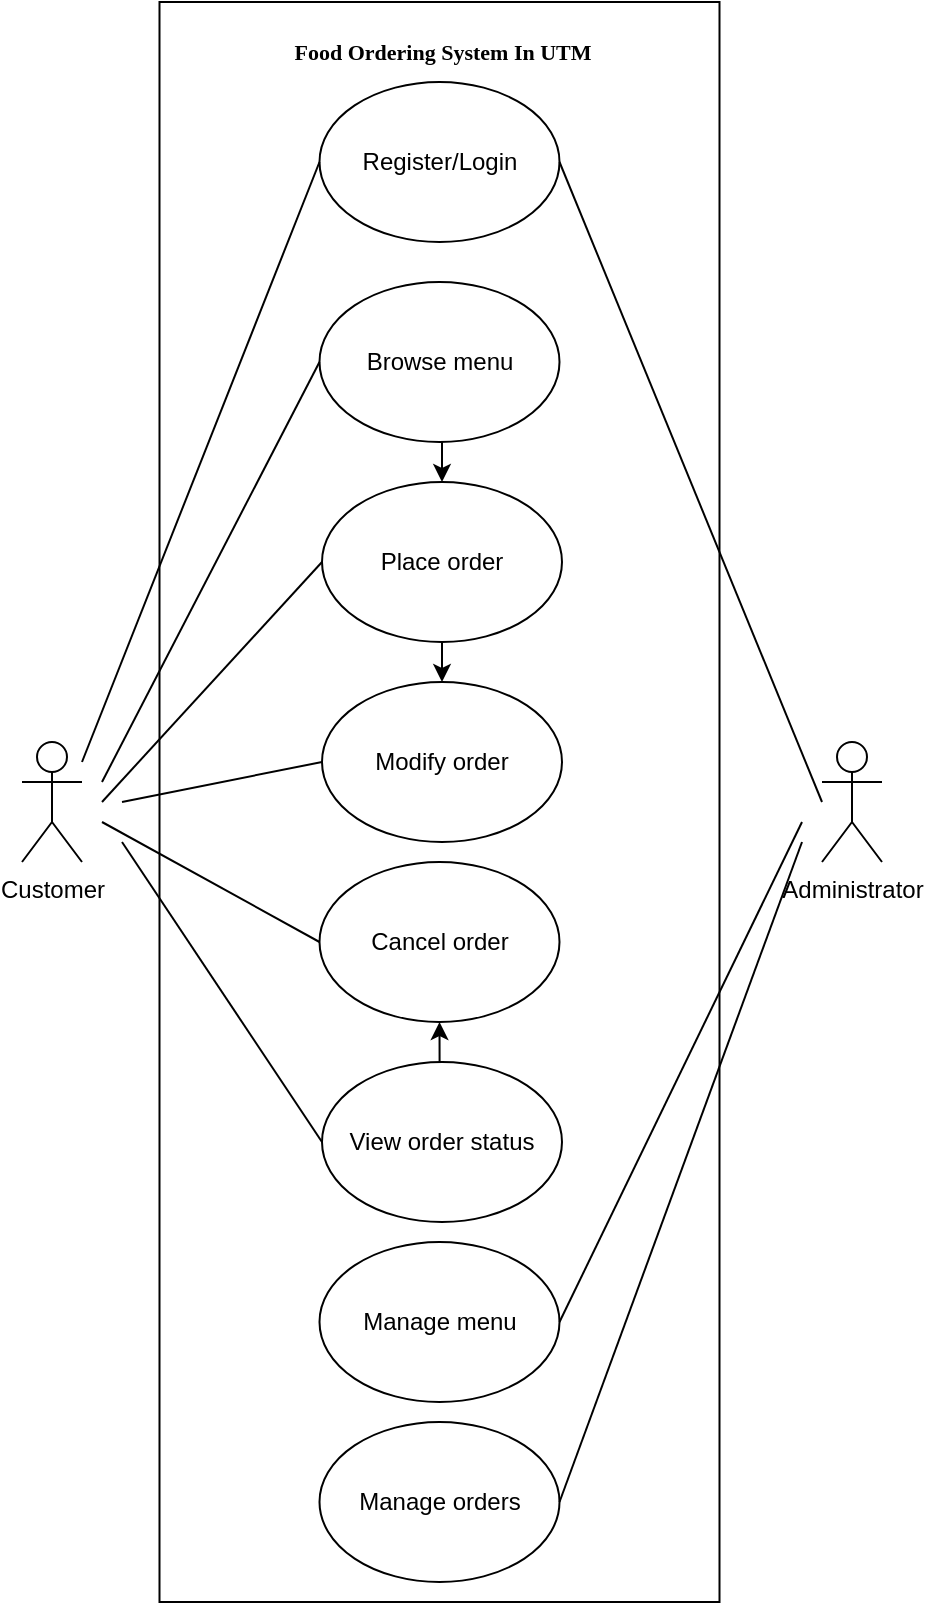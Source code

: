 <mxfile><diagram id="rjE9iWTUr05J7gzjdWDc" name="Page-1"><mxGraphModel dx="986" dy="568" grid="1" gridSize="10" guides="1" tooltips="1" connect="1" arrows="1" fold="1" page="1" pageScale="1" pageWidth="850" pageHeight="1100" math="0" shadow="0"><root><mxCell id="0"/><mxCell id="1" parent="0"/><mxCell id="2" value="" style="rounded=0;whiteSpace=wrap;html=1;direction=south;" parent="1" vertex="1"><mxGeometry x="208.75" y="150" width="280" height="800" as="geometry"/></mxCell><mxCell id="3" value="Administrator" style="shape=umlActor;verticalLabelPosition=bottom;verticalAlign=top;html=1;outlineConnect=0;" parent="1" vertex="1"><mxGeometry x="540" y="520" width="30" height="60" as="geometry"/></mxCell><mxCell id="4" value="&lt;font style=&quot;font-size: 11px;&quot; face=&quot;Verdana&quot;&gt;&lt;b&gt;Food Ordering System In UTM&lt;/b&gt;&lt;/font&gt;" style="text;html=1;align=center;verticalAlign=middle;resizable=0;points=[];autosize=1;strokeColor=none;fillColor=none;" parent="1" vertex="1"><mxGeometry x="245" y="160" width="210" height="30" as="geometry"/></mxCell><mxCell id="5" value="Customer" style="shape=umlActor;verticalLabelPosition=bottom;verticalAlign=top;html=1;outlineConnect=0;" parent="1" vertex="1"><mxGeometry x="140" y="520" width="30" height="60" as="geometry"/></mxCell><mxCell id="6" value="Register/Login" style="ellipse;whiteSpace=wrap;html=1;" parent="1" vertex="1"><mxGeometry x="288.75" y="190" width="120" height="80" as="geometry"/></mxCell><mxCell id="7" style="edgeStyle=orthogonalEdgeStyle;rounded=0;orthogonalLoop=1;jettySize=auto;html=1;exitX=0.5;exitY=1;exitDx=0;exitDy=0;entryX=0.5;entryY=0;entryDx=0;entryDy=0;" parent="1" source="8" target="10" edge="1"><mxGeometry relative="1" as="geometry"/></mxCell><mxCell id="8" value="Browse menu" style="ellipse;whiteSpace=wrap;html=1;" parent="1" vertex="1"><mxGeometry x="288.75" y="290" width="120" height="80" as="geometry"/></mxCell><mxCell id="9" style="edgeStyle=orthogonalEdgeStyle;rounded=0;orthogonalLoop=1;jettySize=auto;html=1;exitX=0.5;exitY=1;exitDx=0;exitDy=0;entryX=0.5;entryY=0;entryDx=0;entryDy=0;" parent="1" source="10" target="11" edge="1"><mxGeometry relative="1" as="geometry"/></mxCell><mxCell id="10" value="Place order" style="ellipse;whiteSpace=wrap;html=1;" parent="1" vertex="1"><mxGeometry x="290" y="390" width="120" height="80" as="geometry"/></mxCell><mxCell id="11" value="Modify order" style="ellipse;whiteSpace=wrap;html=1;" parent="1" vertex="1"><mxGeometry x="290" y="490" width="120" height="80" as="geometry"/></mxCell><mxCell id="12" value="Cancel order" style="ellipse;whiteSpace=wrap;html=1;" parent="1" vertex="1"><mxGeometry x="288.75" y="580" width="120" height="80" as="geometry"/></mxCell><mxCell id="13" style="edgeStyle=orthogonalEdgeStyle;rounded=0;orthogonalLoop=1;jettySize=auto;html=1;exitX=0.5;exitY=0;exitDx=0;exitDy=0;entryX=0.5;entryY=1;entryDx=0;entryDy=0;" parent="1" source="14" target="12" edge="1"><mxGeometry relative="1" as="geometry"/></mxCell><mxCell id="14" value="View order status" style="ellipse;whiteSpace=wrap;html=1;" parent="1" vertex="1"><mxGeometry x="290" y="680" width="120" height="80" as="geometry"/></mxCell><mxCell id="15" value="Manage menu" style="ellipse;whiteSpace=wrap;html=1;" parent="1" vertex="1"><mxGeometry x="288.75" y="770" width="120" height="80" as="geometry"/></mxCell><mxCell id="16" value="Manage orders" style="ellipse;whiteSpace=wrap;html=1;" parent="1" vertex="1"><mxGeometry x="288.75" y="860" width="120" height="80" as="geometry"/></mxCell><mxCell id="17" value="" style="endArrow=none;html=1;rounded=0;entryX=0;entryY=0.5;entryDx=0;entryDy=0;" parent="1" target="6" edge="1"><mxGeometry width="50" height="50" relative="1" as="geometry"><mxPoint x="170" y="530" as="sourcePoint"/><mxPoint x="230" y="490" as="targetPoint"/></mxGeometry></mxCell><mxCell id="18" value="" style="endArrow=none;html=1;rounded=0;exitX=1;exitY=0.5;exitDx=0;exitDy=0;" parent="1" source="6" edge="1"><mxGeometry width="50" height="50" relative="1" as="geometry"><mxPoint x="490" y="600" as="sourcePoint"/><mxPoint x="540" y="550" as="targetPoint"/></mxGeometry></mxCell><mxCell id="19" value="" style="endArrow=none;html=1;rounded=0;entryX=0;entryY=0.5;entryDx=0;entryDy=0;" parent="1" target="8" edge="1"><mxGeometry width="50" height="50" relative="1" as="geometry"><mxPoint x="180" y="540" as="sourcePoint"/><mxPoint x="220" y="505" as="targetPoint"/></mxGeometry></mxCell><mxCell id="20" value="" style="endArrow=none;html=1;rounded=0;entryX=0;entryY=0.5;entryDx=0;entryDy=0;" parent="1" target="10" edge="1"><mxGeometry width="50" height="50" relative="1" as="geometry"><mxPoint x="180" y="550" as="sourcePoint"/><mxPoint x="230" y="520" as="targetPoint"/></mxGeometry></mxCell><mxCell id="21" value="" style="endArrow=none;html=1;rounded=0;entryX=0;entryY=0.5;entryDx=0;entryDy=0;" parent="1" target="11" edge="1"><mxGeometry width="50" height="50" relative="1" as="geometry"><mxPoint x="190" y="550" as="sourcePoint"/><mxPoint x="230" y="530" as="targetPoint"/></mxGeometry></mxCell><mxCell id="22" value="" style="endArrow=none;html=1;rounded=0;entryX=0;entryY=0.5;entryDx=0;entryDy=0;" parent="1" target="12" edge="1"><mxGeometry width="50" height="50" relative="1" as="geometry"><mxPoint x="180" y="560" as="sourcePoint"/><mxPoint x="240" y="560" as="targetPoint"/></mxGeometry></mxCell><mxCell id="23" value="" style="endArrow=none;html=1;rounded=0;entryX=0;entryY=0.5;entryDx=0;entryDy=0;" parent="1" target="14" edge="1"><mxGeometry width="50" height="50" relative="1" as="geometry"><mxPoint x="190" y="570" as="sourcePoint"/><mxPoint x="200" y="610" as="targetPoint"/></mxGeometry></mxCell><mxCell id="24" value="" style="endArrow=none;html=1;rounded=0;exitX=1;exitY=0.5;exitDx=0;exitDy=0;" parent="1" source="15" edge="1"><mxGeometry width="50" height="50" relative="1" as="geometry"><mxPoint x="460" y="710" as="sourcePoint"/><mxPoint x="530" y="560" as="targetPoint"/></mxGeometry></mxCell><mxCell id="25" value="" style="endArrow=none;html=1;rounded=0;exitX=1;exitY=0.5;exitDx=0;exitDy=0;" parent="1" source="16" edge="1"><mxGeometry width="50" height="50" relative="1" as="geometry"><mxPoint x="470" y="780" as="sourcePoint"/><mxPoint x="530" y="570" as="targetPoint"/></mxGeometry></mxCell><mxCell id="26" style="edgeStyle=orthogonalEdgeStyle;rounded=0;orthogonalLoop=1;jettySize=auto;html=1;exitX=1;exitY=0.5;exitDx=0;exitDy=0;" parent="1" source="2" target="2" edge="1"><mxGeometry relative="1" as="geometry"/></mxCell></root></mxGraphModel></diagram><diagram id="G7M6Eoct2ZeUC1F6ha8t" name="Page-2"><mxGraphModel dx="1242" dy="568" grid="1" gridSize="10" guides="1" tooltips="1" connect="1" arrows="1" fold="1" page="1" pageScale="1" pageWidth="850" pageHeight="1100" math="0" shadow="0"><root><mxCell id="0"/><mxCell id="1" parent="0"/><mxCell id="Mp4N_SJ_1WQtNDcJWtvz-35" value="" style="rounded=0;whiteSpace=wrap;html=1;fontFamily=Helvetica;fontSize=11;fontColor=default;" vertex="1" parent="1"><mxGeometry x="70" y="30" width="680" height="670" as="geometry"/></mxCell><mxCell id="4xnvVN6WcmdCFTDUq4mE-8" value="&lt;b style=&quot;color: rgb(209, 213, 219); font-family: Söhne, ui-sans-serif, system-ui, -apple-system, &amp;quot;Segoe UI&amp;quot;, Roboto, Ubuntu, Cantarell, &amp;quot;Noto Sans&amp;quot;, sans-serif, &amp;quot;Helvetica Neue&amp;quot;, Arial, &amp;quot;Apple Color Emoji&amp;quot;, &amp;quot;Segoe UI Emoji&amp;quot;, &amp;quot;Segoe UI Symbol&amp;quot;, &amp;quot;Noto Color Emoji&amp;quot;; text-align: left; background-color: rgb(68, 70, 84);&quot;&gt;&lt;font style=&quot;font-size: 8px;&quot;&gt;User Management and&lt;br&gt;Authentication Subsystem&lt;/font&gt;&lt;/b&gt;" style="shape=folder;fontStyle=1;tabWidth=120;tabHeight=40;tabPosition=left;html=1;boundedLbl=1;labelInHeader=1;container=1;collapsible=0;fontSize=14;" parent="1" vertex="1"><mxGeometry x="80" y="80" width="280" height="180" as="geometry"/></mxCell><mxCell id="4xnvVN6WcmdCFTDUq4mE-9" value="" style="html=1;strokeColor=none;resizeWidth=1;resizeHeight=1;fillColor=none;part=1;connectable=0;allowArrows=0;deletable=0;fontSize=14;" parent="4xnvVN6WcmdCFTDUq4mE-8" vertex="1"><mxGeometry width="280" height="126.0" relative="1" as="geometry"><mxPoint y="30" as="offset"/></mxGeometry></mxCell><mxCell id="4xnvVN6WcmdCFTDUq4mE-22" value="UC001: Manage account" style="ellipse;whiteSpace=wrap;html=1;fontSize=9;" parent="4xnvVN6WcmdCFTDUq4mE-8" vertex="1"><mxGeometry x="103.75" y="84" width="72.5" height="39.696" as="geometry"/></mxCell><mxCell id="4xnvVN6WcmdCFTDUq4mE-10" value="&lt;b style=&quot;color: rgb(209, 213, 219); font-family: Söhne, ui-sans-serif, system-ui, -apple-system, &amp;quot;Segoe UI&amp;quot;, Roboto, Ubuntu, Cantarell, &amp;quot;Noto Sans&amp;quot;, sans-serif, &amp;quot;Helvetica Neue&amp;quot;, Arial, &amp;quot;Apple Color Emoji&amp;quot;, &amp;quot;Segoe UI Emoji&amp;quot;, &amp;quot;Segoe UI Symbol&amp;quot;, &amp;quot;Noto Color Emoji&amp;quot;; text-align: left; background-color: rgb(68, 70, 84);&quot;&gt;&lt;font style=&quot;font-size: 9px;&quot;&gt;Menu and Inventory &lt;br&gt;Management Subsystem&lt;/font&gt;&lt;/b&gt;" style="shape=folder;fontStyle=1;tabWidth=110;tabHeight=30;tabPosition=left;html=1;boundedLbl=1;labelInHeader=1;container=1;collapsible=0;fontSize=8;" parent="1" vertex="1"><mxGeometry x="400" y="80" width="280" height="170" as="geometry"/></mxCell><mxCell id="4xnvVN6WcmdCFTDUq4mE-11" value="" style="html=1;strokeColor=none;resizeWidth=1;resizeHeight=1;fillColor=none;part=1;connectable=0;allowArrows=0;deletable=0;fontSize=8;" parent="4xnvVN6WcmdCFTDUq4mE-10" vertex="1"><mxGeometry width="280" height="119.0" relative="1" as="geometry"><mxPoint y="30" as="offset"/></mxGeometry></mxCell><mxCell id="4xnvVN6WcmdCFTDUq4mE-23" value="UC004: Manage menu" style="ellipse;whiteSpace=wrap;html=1;fontSize=9;" parent="4xnvVN6WcmdCFTDUq4mE-10" vertex="1"><mxGeometry x="86.897" y="43.273" width="93.333" height="34.0" as="geometry"/></mxCell><mxCell id="4xnvVN6WcmdCFTDUq4mE-31" value="UC005: Browser menu" style="ellipse;whiteSpace=wrap;html=1;fontSize=9;" parent="4xnvVN6WcmdCFTDUq4mE-10" vertex="1"><mxGeometry x="86.897" y="119.997" width="93.333" height="34.0" as="geometry"/></mxCell><mxCell id="Mp4N_SJ_1WQtNDcJWtvz-22" value="" style="endArrow=classic;dashed=1;html=1;rounded=1;labelBackgroundColor=default;strokeColor=default;fontFamily=Helvetica;fontSize=11;fontColor=default;shape=connector;entryX=0.5;entryY=1;entryDx=0;entryDy=0;" edge="1" parent="4xnvVN6WcmdCFTDUq4mE-10" source="4xnvVN6WcmdCFTDUq4mE-31" target="4xnvVN6WcmdCFTDUq4mE-23"><mxGeometry relative="1" as="geometry"><mxPoint x="-9.655" y="100" as="sourcePoint"/><mxPoint x="86.897" y="100" as="targetPoint"/></mxGeometry></mxCell><mxCell id="Mp4N_SJ_1WQtNDcJWtvz-23" value="&amp;lt;&amp;lt;extend&amp;gt;&amp;gt;" style="edgeLabel;resizable=0;html=1;align=center;verticalAlign=middle;fontFamily=Helvetica;fontSize=11;fontColor=default;" connectable="0" vertex="1" parent="Mp4N_SJ_1WQtNDcJWtvz-22"><mxGeometry relative="1" as="geometry"><mxPoint as="offset"/></mxGeometry></mxCell><mxCell id="4xnvVN6WcmdCFTDUq4mE-18" value="&lt;span style=&quot;color: rgb(209, 213, 219); font-family: Söhne, ui-sans-serif, system-ui, -apple-system, &amp;quot;Segoe UI&amp;quot;, Roboto, Ubuntu, Cantarell, &amp;quot;Noto Sans&amp;quot;, sans-serif, &amp;quot;Helvetica Neue&amp;quot;, Arial, &amp;quot;Apple Color Emoji&amp;quot;, &amp;quot;Segoe UI Emoji&amp;quot;, &amp;quot;Segoe UI Symbol&amp;quot;, &amp;quot;Noto Color Emoji&amp;quot;; text-align: left; background-color: rgb(68, 70, 84);&quot;&gt;&lt;font style=&quot;font-size: 9px;&quot;&gt;Ordering and Payment &lt;br&gt;Management Subsystem&lt;/font&gt;&lt;/span&gt;" style="shape=folder;fontStyle=1;tabWidth=110;tabHeight=30;tabPosition=left;html=1;boundedLbl=1;labelInHeader=1;container=1;collapsible=0;fontSize=10;" parent="1" vertex="1"><mxGeometry x="400" y="330" width="310" height="270" as="geometry"/></mxCell><mxCell id="4xnvVN6WcmdCFTDUq4mE-19" value="" style="html=1;strokeColor=none;resizeWidth=1;resizeHeight=1;fillColor=none;part=1;connectable=0;allowArrows=0;deletable=0;fontSize=10;" parent="4xnvVN6WcmdCFTDUq4mE-18" vertex="1"><mxGeometry width="446.977" height="381.789" relative="1" as="geometry"><mxPoint y="30" as="offset"/></mxGeometry></mxCell><mxCell id="4xnvVN6WcmdCFTDUq4mE-28" value="UC008: Handle order" style="ellipse;whiteSpace=wrap;html=1;fontSize=9;" parent="4xnvVN6WcmdCFTDUq4mE-18" vertex="1"><mxGeometry x="116.25" y="50" width="77.5" height="40" as="geometry"/></mxCell><mxCell id="4xnvVN6WcmdCFTDUq4mE-29" value="UC007: Payment process" style="ellipse;whiteSpace=wrap;html=1;fontSize=9;" parent="4xnvVN6WcmdCFTDUq4mE-18" vertex="1"><mxGeometry x="113.75" y="210" width="82.5" height="37.71" as="geometry"/></mxCell><mxCell id="4xnvVN6WcmdCFTDUq4mE-30" value="UC006: Placing order" style="ellipse;whiteSpace=wrap;html=1;fontSize=9;" parent="4xnvVN6WcmdCFTDUq4mE-18" vertex="1"><mxGeometry x="116.25" y="130" width="77.5" height="38.93" as="geometry"/></mxCell><mxCell id="Mp4N_SJ_1WQtNDcJWtvz-26" value="" style="endArrow=classic;dashed=1;html=1;rounded=1;labelBackgroundColor=default;strokeColor=default;fontFamily=Helvetica;fontSize=11;fontColor=default;shape=connector;entryX=0.5;entryY=0;entryDx=0;entryDy=0;exitX=0.5;exitY=1;exitDx=0;exitDy=0;" edge="1" parent="4xnvVN6WcmdCFTDUq4mE-18" source="4xnvVN6WcmdCFTDUq4mE-30" target="4xnvVN6WcmdCFTDUq4mE-29"><mxGeometry relative="1" as="geometry"><mxPoint x="111.744" y="144.643" as="sourcePoint"/><mxPoint x="109.887" y="152.215" as="targetPoint"/></mxGeometry></mxCell><mxCell id="Mp4N_SJ_1WQtNDcJWtvz-27" value="&amp;lt;&amp;lt;include&amp;gt;&amp;gt;" style="edgeLabel;resizable=0;html=1;align=center;verticalAlign=middle;fontFamily=Helvetica;fontSize=11;fontColor=default;" connectable="0" vertex="1" parent="Mp4N_SJ_1WQtNDcJWtvz-26"><mxGeometry relative="1" as="geometry"><mxPoint as="offset"/></mxGeometry></mxCell><mxCell id="Mp4N_SJ_1WQtNDcJWtvz-31" value="" style="endArrow=classic;dashed=1;html=1;rounded=1;labelBackgroundColor=default;strokeColor=default;fontFamily=Helvetica;fontSize=11;fontColor=default;shape=connector;entryX=0.5;entryY=1;entryDx=0;entryDy=0;exitX=0.5;exitY=0;exitDx=0;exitDy=0;" edge="1" parent="4xnvVN6WcmdCFTDUq4mE-18" source="4xnvVN6WcmdCFTDUq4mE-30" target="4xnvVN6WcmdCFTDUq4mE-28"><mxGeometry relative="1" as="geometry"><mxPoint x="50.465" y="48.214" as="sourcePoint"/><mxPoint x="50.468" y="154.289" as="targetPoint"/></mxGeometry></mxCell><mxCell id="Mp4N_SJ_1WQtNDcJWtvz-32" value="&amp;lt;&amp;lt;extend&amp;gt;&amp;gt;" style="edgeLabel;resizable=0;html=1;align=center;verticalAlign=middle;fontFamily=Helvetica;fontSize=11;fontColor=default;" connectable="0" vertex="1" parent="Mp4N_SJ_1WQtNDcJWtvz-31"><mxGeometry relative="1" as="geometry"><mxPoint as="offset"/></mxGeometry></mxCell><mxCell id="4xnvVN6WcmdCFTDUq4mE-15" value="&lt;b style=&quot;&quot;&gt;&lt;span style=&quot;color: rgb(209, 213, 219); font-family: Söhne, ui-sans-serif, system-ui, -apple-system, &amp;quot;Segoe UI&amp;quot;, Roboto, Ubuntu, Cantarell, &amp;quot;Noto Sans&amp;quot;, sans-serif, &amp;quot;Helvetica Neue&amp;quot;, Arial, &amp;quot;Apple Color Emoji&amp;quot;, &amp;quot;Segoe UI Emoji&amp;quot;, &amp;quot;Segoe UI Symbol&amp;quot;, &amp;quot;Noto Color Emoji&amp;quot;; text-align: left; background-color: rgb(68, 70, 84);&quot;&gt;&lt;font style=&quot;font-size: 10px;&quot;&gt;Notification Subsystem&lt;/font&gt;&lt;/span&gt;&lt;/b&gt;" style="shape=folder;fontStyle=1;tabWidth=110;tabHeight=30;tabPosition=left;html=1;boundedLbl=1;labelInHeader=1;container=1;collapsible=0;fontSize=9;" parent="1" vertex="1"><mxGeometry x="80" y="320" width="280" height="150" as="geometry"/></mxCell><mxCell id="4xnvVN6WcmdCFTDUq4mE-16" value="" style="html=1;strokeColor=none;resizeWidth=1;resizeHeight=1;fillColor=none;part=1;connectable=0;allowArrows=0;deletable=0;fontSize=9;" parent="4xnvVN6WcmdCFTDUq4mE-15" vertex="1"><mxGeometry width="280" height="105" relative="1" as="geometry"><mxPoint y="30" as="offset"/></mxGeometry></mxCell><mxCell id="4xnvVN6WcmdCFTDUq4mE-24" value="UC002: Sending notification" style="ellipse;whiteSpace=wrap;html=1;fontSize=9;" parent="4xnvVN6WcmdCFTDUq4mE-15" vertex="1"><mxGeometry x="86.667" y="70" width="106.667" height="40" as="geometry"/></mxCell><mxCell id="4xnvVN6WcmdCFTDUq4mE-20" value="&lt;b style=&quot;color: rgb(209, 213, 219); font-family: Söhne, ui-sans-serif, system-ui, -apple-system, &amp;quot;Segoe UI&amp;quot;, Roboto, Ubuntu, Cantarell, &amp;quot;Noto Sans&amp;quot;, sans-serif, &amp;quot;Helvetica Neue&amp;quot;, Arial, &amp;quot;Apple Color Emoji&amp;quot;, &amp;quot;Segoe UI Emoji&amp;quot;, &amp;quot;Segoe UI Symbol&amp;quot;, &amp;quot;Noto Color Emoji&amp;quot;; text-align: left;&quot;&gt;&lt;font style=&quot;font-size: 9px;&quot;&gt;Feedback and &lt;br&gt;Rating Subsystem&lt;/font&gt;&lt;/b&gt;" style="shape=folder;fontStyle=1;tabWidth=110;tabHeight=30;tabPosition=left;html=1;boundedLbl=1;labelInHeader=1;container=1;collapsible=0;fontSize=9;" parent="1" vertex="1"><mxGeometry x="80" y="520" width="280" height="155" as="geometry"/></mxCell><mxCell id="4xnvVN6WcmdCFTDUq4mE-21" value="" style="html=1;strokeColor=none;resizeWidth=1;resizeHeight=1;fillColor=none;part=1;connectable=0;allowArrows=0;deletable=0;fontSize=9;" parent="4xnvVN6WcmdCFTDUq4mE-20" vertex="1"><mxGeometry width="280" height="108.5" relative="1" as="geometry"><mxPoint y="30" as="offset"/></mxGeometry></mxCell><mxCell id="4xnvVN6WcmdCFTDUq4mE-26" value="UC003: Provide feedback and rating" style="ellipse;whiteSpace=wrap;html=1;fontSize=9;" parent="4xnvVN6WcmdCFTDUq4mE-20" vertex="1"><mxGeometry x="86.057" y="62.0" width="107.885" height="54.508" as="geometry"/></mxCell><mxCell id="Mp4N_SJ_1WQtNDcJWtvz-1" value="Administrator" style="shape=umlActor;verticalLabelPosition=bottom;verticalAlign=top;html=1;outlineConnect=0;" vertex="1" parent="1"><mxGeometry x="790" y="260" width="30" height="60" as="geometry"/></mxCell><mxCell id="Mp4N_SJ_1WQtNDcJWtvz-2" value="Customer" style="shape=umlActor;verticalLabelPosition=bottom;verticalAlign=top;html=1;outlineConnect=0;" vertex="1" parent="1"><mxGeometry x="20" y="299" width="30" height="60" as="geometry"/></mxCell><mxCell id="Mp4N_SJ_1WQtNDcJWtvz-7" value="" style="endArrow=none;html=1;rounded=1;labelBackgroundColor=default;strokeColor=default;fontFamily=Helvetica;fontSize=11;fontColor=default;shape=connector;exitX=0.5;exitY=0.5;exitDx=0;exitDy=0;exitPerimeter=0;entryX=0;entryY=0.5;entryDx=0;entryDy=0;" edge="1" parent="1" source="Mp4N_SJ_1WQtNDcJWtvz-2" target="4xnvVN6WcmdCFTDUq4mE-22"><mxGeometry width="50" height="50" relative="1" as="geometry"><mxPoint x="40" y="330" as="sourcePoint"/><mxPoint x="80" y="280" as="targetPoint"/></mxGeometry></mxCell><mxCell id="Mp4N_SJ_1WQtNDcJWtvz-8" value="" style="endArrow=none;html=1;rounded=1;labelBackgroundColor=default;strokeColor=default;fontFamily=Helvetica;fontSize=11;fontColor=default;shape=connector;exitX=1;exitY=0.5;exitDx=0;exitDy=0;entryX=0.5;entryY=0.5;entryDx=0;entryDy=0;entryPerimeter=0;" edge="1" parent="1" source="4xnvVN6WcmdCFTDUq4mE-22" target="Mp4N_SJ_1WQtNDcJWtvz-1"><mxGeometry width="50" height="50" relative="1" as="geometry"><mxPoint x="710" y="340" as="sourcePoint"/><mxPoint x="760" y="290" as="targetPoint"/><Array as="points"><mxPoint x="610" y="280"/></Array></mxGeometry></mxCell><mxCell id="Mp4N_SJ_1WQtNDcJWtvz-9" value="" style="endArrow=none;html=1;rounded=1;labelBackgroundColor=default;strokeColor=default;fontFamily=Helvetica;fontSize=11;fontColor=default;shape=connector;exitX=1;exitY=0.5;exitDx=0;exitDy=0;entryX=0.5;entryY=0.5;entryDx=0;entryDy=0;entryPerimeter=0;" edge="1" parent="1" source="4xnvVN6WcmdCFTDUq4mE-23" target="Mp4N_SJ_1WQtNDcJWtvz-1"><mxGeometry width="50" height="50" relative="1" as="geometry"><mxPoint x="780" y="320" as="sourcePoint"/><mxPoint x="900" y="330" as="targetPoint"/></mxGeometry></mxCell><mxCell id="Mp4N_SJ_1WQtNDcJWtvz-10" value="" style="endArrow=none;html=1;rounded=1;labelBackgroundColor=default;strokeColor=default;fontFamily=Helvetica;fontSize=11;fontColor=default;shape=connector;exitX=1;exitY=0.5;exitDx=0;exitDy=0;entryX=0.5;entryY=0.5;entryDx=0;entryDy=0;entryPerimeter=0;" edge="1" parent="1" source="4xnvVN6WcmdCFTDUq4mE-24" target="Mp4N_SJ_1WQtNDcJWtvz-1"><mxGeometry width="50" height="50" relative="1" as="geometry"><mxPoint x="640" y="360" as="sourcePoint"/><mxPoint x="710" y="300" as="targetPoint"/><Array as="points"><mxPoint x="330" y="350"/><mxPoint x="370" y="310"/><mxPoint x="690" y="310"/></Array></mxGeometry></mxCell><mxCell id="Mp4N_SJ_1WQtNDcJWtvz-12" value="" style="endArrow=none;html=1;rounded=1;labelBackgroundColor=default;strokeColor=default;fontFamily=Helvetica;fontSize=11;fontColor=default;shape=connector;exitX=1;exitY=0.5;exitDx=0;exitDy=0;entryX=0.5;entryY=0.5;entryDx=0;entryDy=0;entryPerimeter=0;" edge="1" parent="1" source="4xnvVN6WcmdCFTDUq4mE-24" target="Mp4N_SJ_1WQtNDcJWtvz-5"><mxGeometry width="50" height="50" relative="1" as="geometry"><mxPoint x="730" y="620" as="sourcePoint"/><mxPoint x="780" y="570" as="targetPoint"/><Array as="points"><mxPoint x="380" y="410"/><mxPoint x="380" y="590"/><mxPoint x="380" y="680"/><mxPoint x="690" y="680"/></Array></mxGeometry></mxCell><mxCell id="Mp4N_SJ_1WQtNDcJWtvz-13" value="" style="endArrow=none;html=1;rounded=1;labelBackgroundColor=default;strokeColor=default;fontFamily=Helvetica;fontSize=11;fontColor=default;shape=connector;entryX=0;entryY=0.5;entryDx=0;entryDy=0;exitX=0.5;exitY=0.5;exitDx=0;exitDy=0;exitPerimeter=0;" edge="1" parent="1" source="Mp4N_SJ_1WQtNDcJWtvz-2" target="4xnvVN6WcmdCFTDUq4mE-31"><mxGeometry width="50" height="50" relative="1" as="geometry"><mxPoint x="50" y="350" as="sourcePoint"/><mxPoint x="100" y="300" as="targetPoint"/><Array as="points"><mxPoint x="150" y="290"/></Array></mxGeometry></mxCell><mxCell id="Mp4N_SJ_1WQtNDcJWtvz-14" value="" style="endArrow=none;html=1;rounded=1;labelBackgroundColor=default;strokeColor=default;fontFamily=Helvetica;fontSize=11;fontColor=default;shape=connector;entryX=0;entryY=0.5;entryDx=0;entryDy=0;exitX=0.5;exitY=0.5;exitDx=0;exitDy=0;exitPerimeter=0;" edge="1" parent="1" source="Mp4N_SJ_1WQtNDcJWtvz-2" target="4xnvVN6WcmdCFTDUq4mE-24"><mxGeometry width="50" height="50" relative="1" as="geometry"><mxPoint x="40" y="480" as="sourcePoint"/><mxPoint x="90" y="430" as="targetPoint"/></mxGeometry></mxCell><mxCell id="Mp4N_SJ_1WQtNDcJWtvz-15" value="" style="endArrow=none;html=1;rounded=1;labelBackgroundColor=default;strokeColor=default;fontFamily=Helvetica;fontSize=11;fontColor=default;shape=connector;exitX=0.5;exitY=0.5;exitDx=0;exitDy=0;exitPerimeter=0;entryX=0;entryY=0.5;entryDx=0;entryDy=0;" edge="1" parent="1" source="Mp4N_SJ_1WQtNDcJWtvz-2" target="4xnvVN6WcmdCFTDUq4mE-26"><mxGeometry width="50" height="50" relative="1" as="geometry"><mxPoint x="110" y="500" as="sourcePoint"/><mxPoint x="160" y="450" as="targetPoint"/><Array as="points"><mxPoint x="60" y="610"/></Array></mxGeometry></mxCell><mxCell id="Mp4N_SJ_1WQtNDcJWtvz-16" value="" style="endArrow=none;html=1;rounded=1;labelBackgroundColor=default;strokeColor=default;fontFamily=Helvetica;fontSize=11;fontColor=default;shape=connector;entryX=0.5;entryY=0.5;entryDx=0;entryDy=0;entryPerimeter=0;exitX=1;exitY=0.5;exitDx=0;exitDy=0;" edge="1" parent="1" source="4xnvVN6WcmdCFTDUq4mE-26" target="Mp4N_SJ_1WQtNDcJWtvz-1"><mxGeometry width="50" height="50" relative="1" as="geometry"><mxPoint x="820" y="400" as="sourcePoint"/><mxPoint x="870" y="350" as="targetPoint"/><Array as="points"><mxPoint x="670" y="609"/></Array></mxGeometry></mxCell><mxCell id="Mp4N_SJ_1WQtNDcJWtvz-25" value="" style="endArrow=none;html=1;rounded=1;labelBackgroundColor=default;strokeColor=default;fontFamily=Helvetica;fontSize=11;fontColor=default;shape=connector;entryX=0;entryY=0.5;entryDx=0;entryDy=0;" edge="1" parent="1" target="4xnvVN6WcmdCFTDUq4mE-30"><mxGeometry width="50" height="50" relative="1" as="geometry"><mxPoint x="40" y="330" as="sourcePoint"/><mxPoint x="140" y="450" as="targetPoint"/><Array as="points"><mxPoint x="60" y="485"/></Array></mxGeometry></mxCell><mxCell id="Mp4N_SJ_1WQtNDcJWtvz-5" value="Operator Staff" style="shape=umlActor;verticalLabelPosition=bottom;verticalAlign=top;html=1;outlineConnect=0;" vertex="1" parent="1"><mxGeometry x="790" y="470" width="30" height="60" as="geometry"/></mxCell><mxCell id="Mp4N_SJ_1WQtNDcJWtvz-11" value="" style="endArrow=none;html=1;rounded=1;labelBackgroundColor=default;strokeColor=default;fontFamily=Helvetica;fontSize=11;fontColor=default;shape=connector;exitX=1;exitY=0.5;exitDx=0;exitDy=0;entryX=0.5;entryY=0.5;entryDx=0;entryDy=0;entryPerimeter=0;" edge="1" parent="1" source="4xnvVN6WcmdCFTDUq4mE-28" target="Mp4N_SJ_1WQtNDcJWtvz-5"><mxGeometry width="50" height="50" relative="1" as="geometry"><mxPoint x="760.0" y="390" as="sourcePoint"/><mxPoint x="986.37" y="586.26" as="targetPoint"/></mxGeometry></mxCell><mxCell id="Mp4N_SJ_1WQtNDcJWtvz-36" value="&lt;b&gt;Food Ordering System at Arked Angkasa, UTM&lt;/b&gt;" style="text;html=1;strokeColor=none;fillColor=none;align=center;verticalAlign=middle;whiteSpace=wrap;rounded=0;fontFamily=Helvetica;fontSize=11;fontColor=default;" vertex="1" parent="1"><mxGeometry x="305" y="40" width="210" height="30" as="geometry"/></mxCell></root></mxGraphModel></diagram></mxfile>